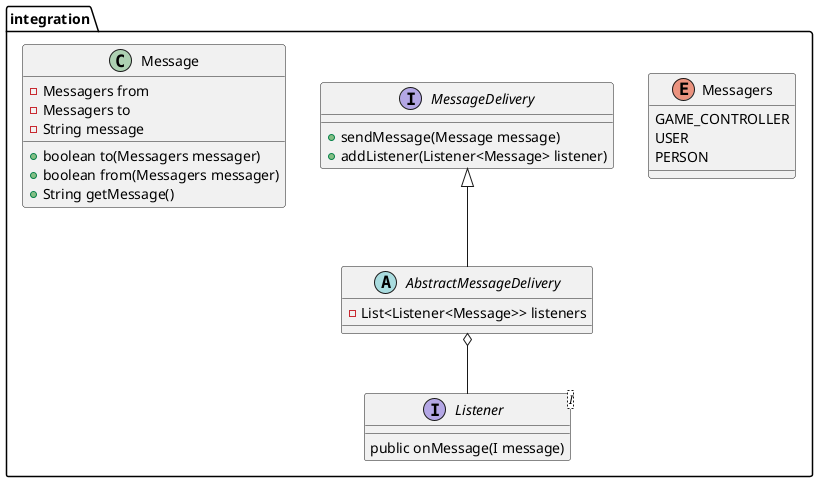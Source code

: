 @startuml
package integration {

    enum Messagers {
        GAME_CONTROLLER
        USER
        PERSON
    }

    interface MessageDelivery {
        + sendMessage(Message message)
        + addListener(Listener<Message> listener)
    }

    interface Listener<I> {
        public onMessage(I message)
    }

    abstract class AbstractMessageDelivery {
        - List<Listener<Message>> listeners
    }
    MessageDelivery <|-- AbstractMessageDelivery
    AbstractMessageDelivery o-- Listener

    class Message {
        - Messagers from
        - Messagers to
        - String message

        + boolean to(Messagers messager)
        + boolean from(Messagers messager)
        + String getMessage()
    }
}
@enduml